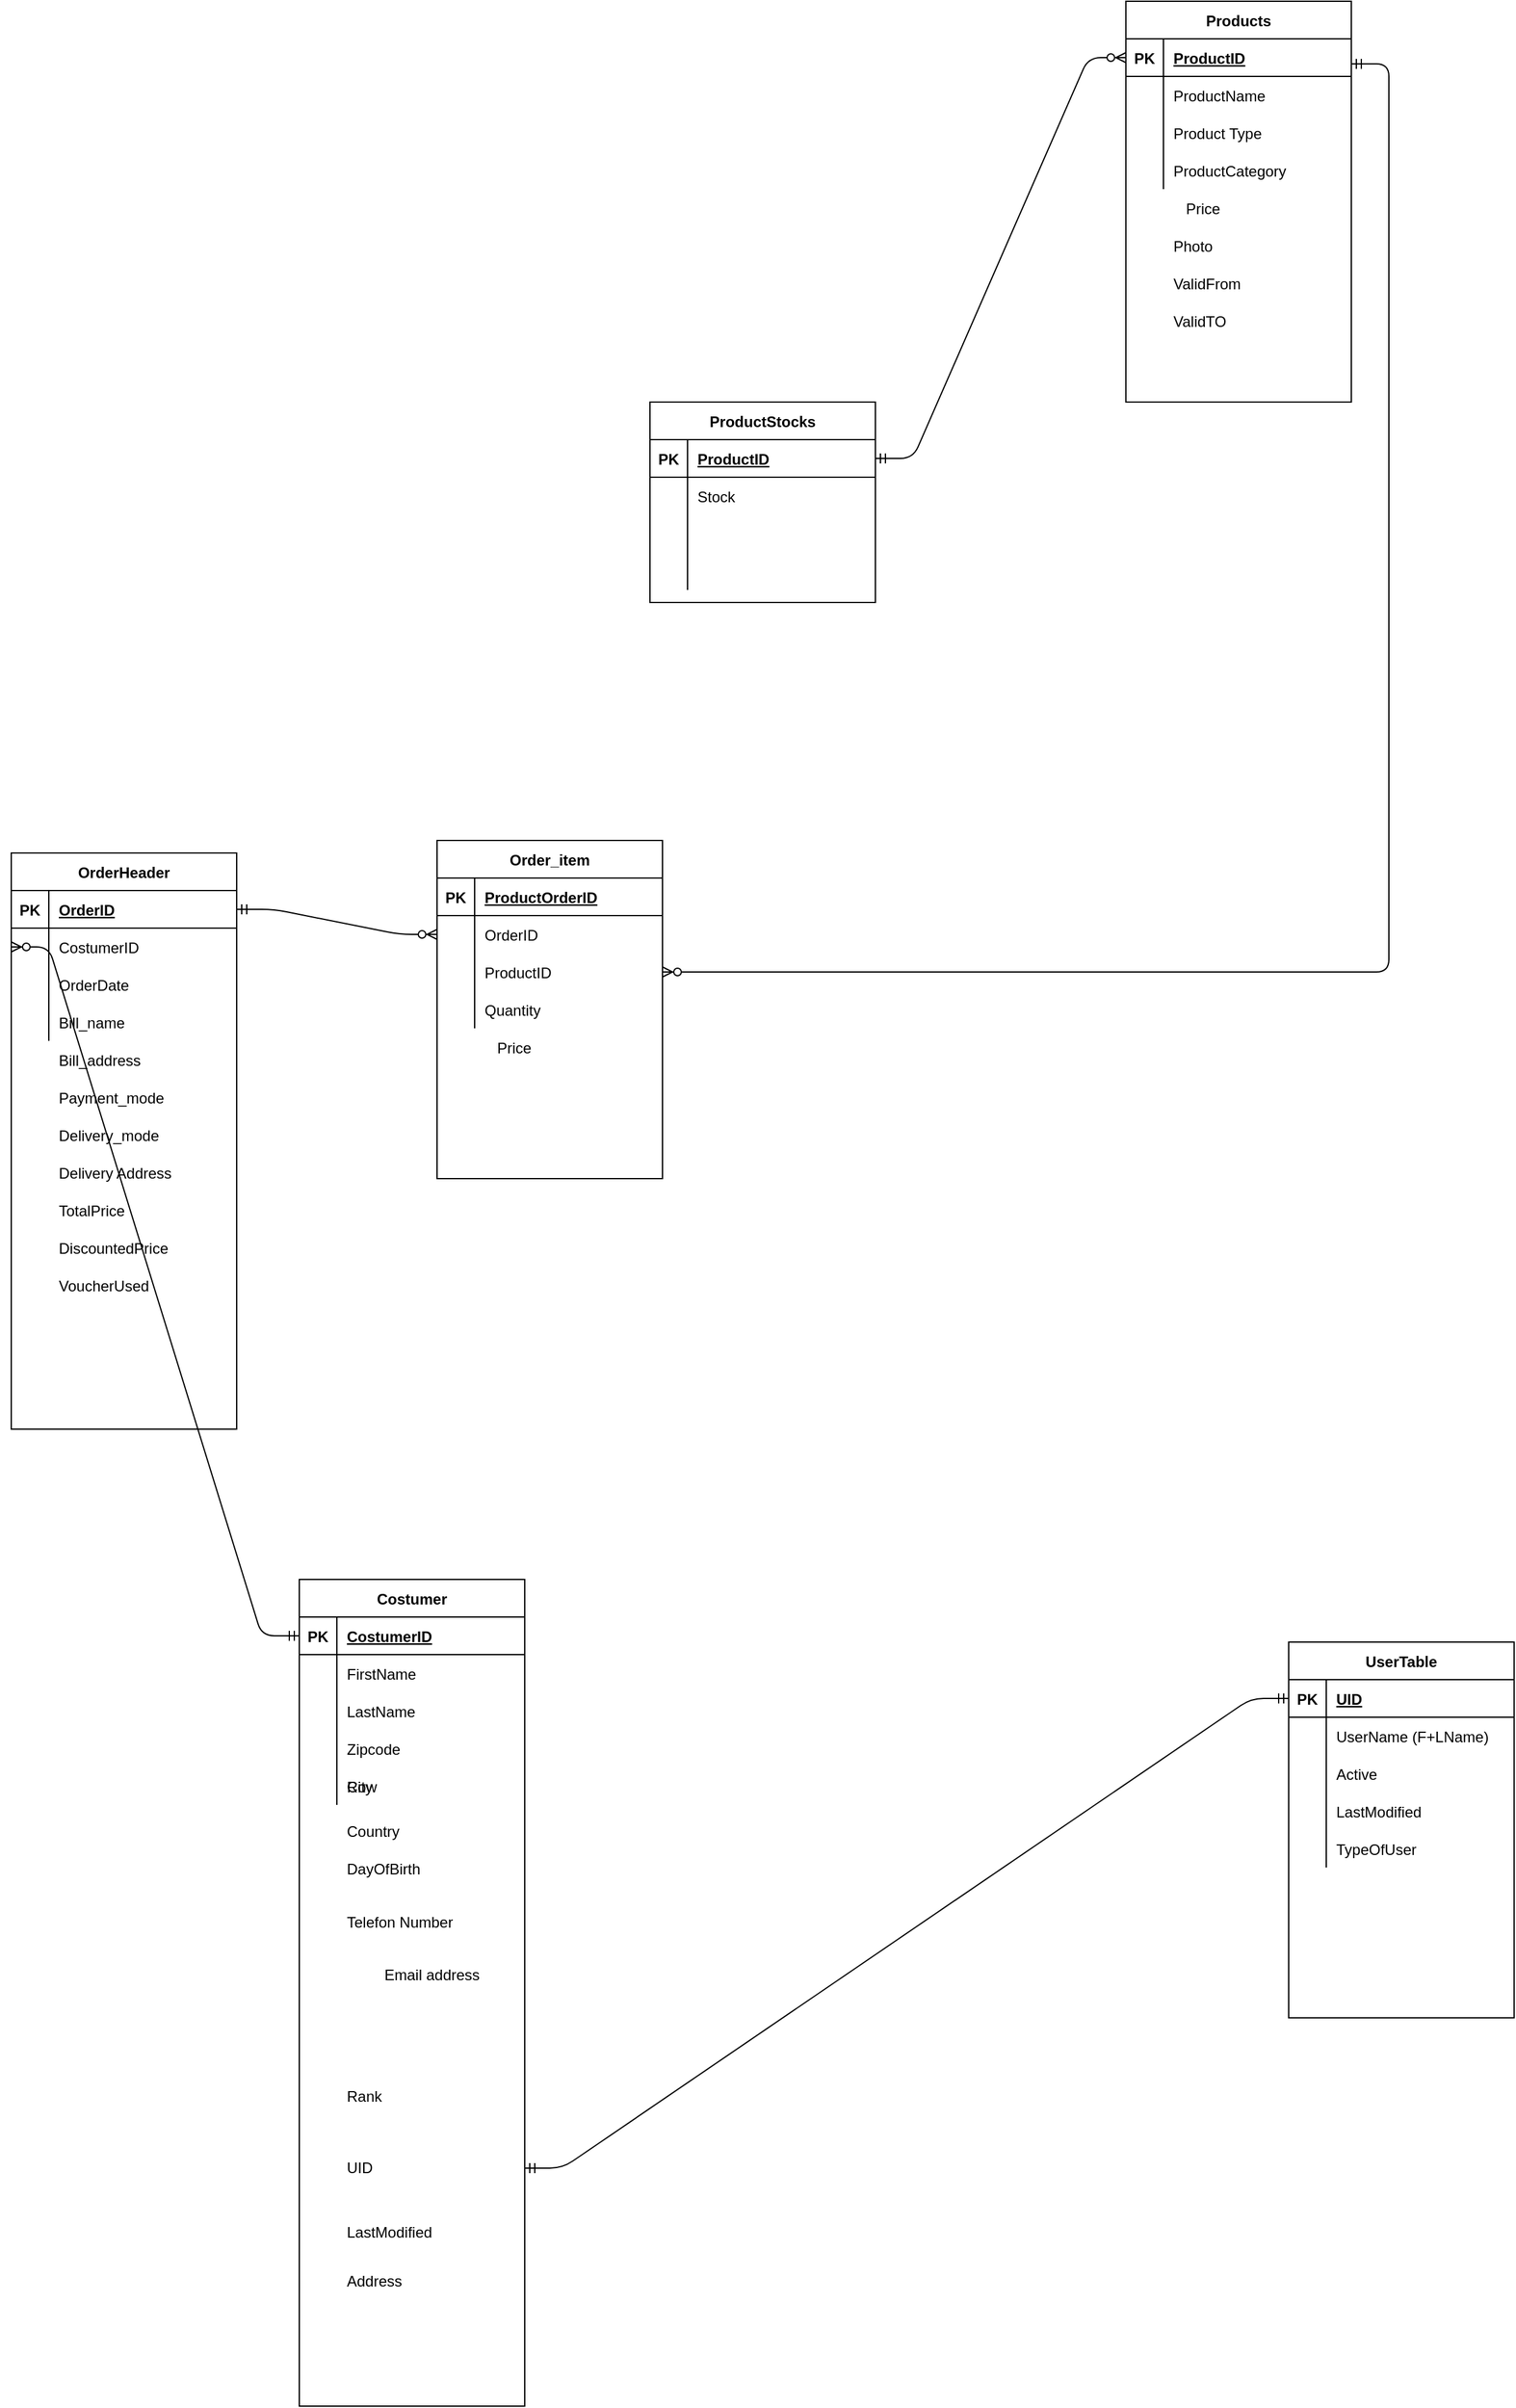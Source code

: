 <mxfile version="13.5.7" type="github">
  <diagram id="R2lEEEUBdFMjLlhIrx00" name="Page-1">
    <mxGraphModel dx="1718" dy="2650" grid="1" gridSize="10" guides="1" tooltips="1" connect="1" arrows="1" fold="1" page="1" pageScale="1" pageWidth="850" pageHeight="1100" math="0" shadow="0" extFonts="Permanent Marker^https://fonts.googleapis.com/css?family=Permanent+Marker">
      <root>
        <mxCell id="0" />
        <mxCell id="1" parent="0" />
        <mxCell id="5_3OHiq5LRFeyWZVgvLZ-31" value="UserTable" style="shape=table;startSize=30;container=1;collapsible=1;childLayout=tableLayout;fixedRows=1;rowLines=0;fontStyle=1;align=center;resizeLast=1;" vertex="1" parent="1">
          <mxGeometry x="570" y="130" width="180" height="300" as="geometry" />
        </mxCell>
        <mxCell id="5_3OHiq5LRFeyWZVgvLZ-32" value="" style="shape=partialRectangle;collapsible=0;dropTarget=0;pointerEvents=0;fillColor=none;top=0;left=0;bottom=1;right=0;points=[[0,0.5],[1,0.5]];portConstraint=eastwest;" vertex="1" parent="5_3OHiq5LRFeyWZVgvLZ-31">
          <mxGeometry y="30" width="180" height="30" as="geometry" />
        </mxCell>
        <mxCell id="5_3OHiq5LRFeyWZVgvLZ-33" value="PK" style="shape=partialRectangle;connectable=0;fillColor=none;top=0;left=0;bottom=0;right=0;fontStyle=1;overflow=hidden;" vertex="1" parent="5_3OHiq5LRFeyWZVgvLZ-32">
          <mxGeometry width="30" height="30" as="geometry" />
        </mxCell>
        <mxCell id="5_3OHiq5LRFeyWZVgvLZ-34" value="UID" style="shape=partialRectangle;connectable=0;fillColor=none;top=0;left=0;bottom=0;right=0;align=left;spacingLeft=6;fontStyle=5;overflow=hidden;" vertex="1" parent="5_3OHiq5LRFeyWZVgvLZ-32">
          <mxGeometry x="30" width="150" height="30" as="geometry" />
        </mxCell>
        <mxCell id="5_3OHiq5LRFeyWZVgvLZ-35" value="" style="shape=partialRectangle;collapsible=0;dropTarget=0;pointerEvents=0;fillColor=none;top=0;left=0;bottom=0;right=0;points=[[0,0.5],[1,0.5]];portConstraint=eastwest;" vertex="1" parent="5_3OHiq5LRFeyWZVgvLZ-31">
          <mxGeometry y="60" width="180" height="30" as="geometry" />
        </mxCell>
        <mxCell id="5_3OHiq5LRFeyWZVgvLZ-36" value="" style="shape=partialRectangle;connectable=0;fillColor=none;top=0;left=0;bottom=0;right=0;editable=1;overflow=hidden;" vertex="1" parent="5_3OHiq5LRFeyWZVgvLZ-35">
          <mxGeometry width="30" height="30" as="geometry" />
        </mxCell>
        <mxCell id="5_3OHiq5LRFeyWZVgvLZ-37" value="UserName (F+LName)" style="shape=partialRectangle;connectable=0;fillColor=none;top=0;left=0;bottom=0;right=0;align=left;spacingLeft=6;overflow=hidden;" vertex="1" parent="5_3OHiq5LRFeyWZVgvLZ-35">
          <mxGeometry x="30" width="150" height="30" as="geometry" />
        </mxCell>
        <mxCell id="5_3OHiq5LRFeyWZVgvLZ-38" value="" style="shape=partialRectangle;collapsible=0;dropTarget=0;pointerEvents=0;fillColor=none;top=0;left=0;bottom=0;right=0;points=[[0,0.5],[1,0.5]];portConstraint=eastwest;" vertex="1" parent="5_3OHiq5LRFeyWZVgvLZ-31">
          <mxGeometry y="90" width="180" height="30" as="geometry" />
        </mxCell>
        <mxCell id="5_3OHiq5LRFeyWZVgvLZ-39" value="" style="shape=partialRectangle;connectable=0;fillColor=none;top=0;left=0;bottom=0;right=0;editable=1;overflow=hidden;" vertex="1" parent="5_3OHiq5LRFeyWZVgvLZ-38">
          <mxGeometry width="30" height="30" as="geometry" />
        </mxCell>
        <mxCell id="5_3OHiq5LRFeyWZVgvLZ-40" value="Active" style="shape=partialRectangle;connectable=0;fillColor=none;top=0;left=0;bottom=0;right=0;align=left;spacingLeft=6;overflow=hidden;" vertex="1" parent="5_3OHiq5LRFeyWZVgvLZ-38">
          <mxGeometry x="30" width="150" height="30" as="geometry" />
        </mxCell>
        <mxCell id="5_3OHiq5LRFeyWZVgvLZ-41" value="" style="shape=partialRectangle;collapsible=0;dropTarget=0;pointerEvents=0;fillColor=none;top=0;left=0;bottom=0;right=0;points=[[0,0.5],[1,0.5]];portConstraint=eastwest;" vertex="1" parent="5_3OHiq5LRFeyWZVgvLZ-31">
          <mxGeometry y="120" width="180" height="30" as="geometry" />
        </mxCell>
        <mxCell id="5_3OHiq5LRFeyWZVgvLZ-42" value="" style="shape=partialRectangle;connectable=0;fillColor=none;top=0;left=0;bottom=0;right=0;editable=1;overflow=hidden;" vertex="1" parent="5_3OHiq5LRFeyWZVgvLZ-41">
          <mxGeometry width="30" height="30" as="geometry" />
        </mxCell>
        <mxCell id="5_3OHiq5LRFeyWZVgvLZ-43" value="LastModified" style="shape=partialRectangle;connectable=0;fillColor=none;top=0;left=0;bottom=0;right=0;align=left;spacingLeft=6;overflow=hidden;" vertex="1" parent="5_3OHiq5LRFeyWZVgvLZ-41">
          <mxGeometry x="30" width="150" height="30" as="geometry" />
        </mxCell>
        <mxCell id="5_3OHiq5LRFeyWZVgvLZ-75" value="" style="shape=partialRectangle;collapsible=0;dropTarget=0;pointerEvents=0;fillColor=none;top=0;left=0;bottom=0;right=0;points=[[0,0.5],[1,0.5]];portConstraint=eastwest;" vertex="1" parent="5_3OHiq5LRFeyWZVgvLZ-31">
          <mxGeometry y="150" width="180" height="30" as="geometry" />
        </mxCell>
        <mxCell id="5_3OHiq5LRFeyWZVgvLZ-76" value="" style="shape=partialRectangle;connectable=0;fillColor=none;top=0;left=0;bottom=0;right=0;editable=1;overflow=hidden;" vertex="1" parent="5_3OHiq5LRFeyWZVgvLZ-75">
          <mxGeometry width="30" height="30" as="geometry" />
        </mxCell>
        <mxCell id="5_3OHiq5LRFeyWZVgvLZ-77" value="TypeOfUser" style="shape=partialRectangle;connectable=0;fillColor=none;top=0;left=0;bottom=0;right=0;align=left;spacingLeft=6;overflow=hidden;" vertex="1" parent="5_3OHiq5LRFeyWZVgvLZ-75">
          <mxGeometry x="30" width="150" height="30" as="geometry" />
        </mxCell>
        <mxCell id="5_3OHiq5LRFeyWZVgvLZ-117" value="" style="group" vertex="1" connectable="0" parent="1">
          <mxGeometry x="-450" y="-500" width="180" height="460" as="geometry" />
        </mxCell>
        <mxCell id="5_3OHiq5LRFeyWZVgvLZ-80" value="OrderHeader" style="shape=table;startSize=30;container=1;collapsible=1;childLayout=tableLayout;fixedRows=1;rowLines=0;fontStyle=1;align=center;resizeLast=1;" vertex="1" parent="5_3OHiq5LRFeyWZVgvLZ-117">
          <mxGeometry width="180" height="460" as="geometry" />
        </mxCell>
        <mxCell id="5_3OHiq5LRFeyWZVgvLZ-81" value="" style="shape=partialRectangle;collapsible=0;dropTarget=0;pointerEvents=0;fillColor=none;top=0;left=0;bottom=1;right=0;points=[[0,0.5],[1,0.5]];portConstraint=eastwest;" vertex="1" parent="5_3OHiq5LRFeyWZVgvLZ-80">
          <mxGeometry y="30" width="180" height="30" as="geometry" />
        </mxCell>
        <mxCell id="5_3OHiq5LRFeyWZVgvLZ-82" value="PK" style="shape=partialRectangle;connectable=0;fillColor=none;top=0;left=0;bottom=0;right=0;fontStyle=1;overflow=hidden;" vertex="1" parent="5_3OHiq5LRFeyWZVgvLZ-81">
          <mxGeometry width="30" height="30" as="geometry" />
        </mxCell>
        <mxCell id="5_3OHiq5LRFeyWZVgvLZ-83" value="OrderID" style="shape=partialRectangle;connectable=0;fillColor=none;top=0;left=0;bottom=0;right=0;align=left;spacingLeft=6;fontStyle=5;overflow=hidden;" vertex="1" parent="5_3OHiq5LRFeyWZVgvLZ-81">
          <mxGeometry x="30" width="150" height="30" as="geometry" />
        </mxCell>
        <mxCell id="5_3OHiq5LRFeyWZVgvLZ-84" value="" style="shape=partialRectangle;collapsible=0;dropTarget=0;pointerEvents=0;fillColor=none;top=0;left=0;bottom=0;right=0;points=[[0,0.5],[1,0.5]];portConstraint=eastwest;" vertex="1" parent="5_3OHiq5LRFeyWZVgvLZ-80">
          <mxGeometry y="60" width="180" height="30" as="geometry" />
        </mxCell>
        <mxCell id="5_3OHiq5LRFeyWZVgvLZ-85" value="" style="shape=partialRectangle;connectable=0;fillColor=none;top=0;left=0;bottom=0;right=0;editable=1;overflow=hidden;" vertex="1" parent="5_3OHiq5LRFeyWZVgvLZ-84">
          <mxGeometry width="30" height="30" as="geometry" />
        </mxCell>
        <mxCell id="5_3OHiq5LRFeyWZVgvLZ-86" value="CostumerID" style="shape=partialRectangle;connectable=0;fillColor=none;top=0;left=0;bottom=0;right=0;align=left;spacingLeft=6;overflow=hidden;" vertex="1" parent="5_3OHiq5LRFeyWZVgvLZ-84">
          <mxGeometry x="30" width="150" height="30" as="geometry" />
        </mxCell>
        <mxCell id="5_3OHiq5LRFeyWZVgvLZ-87" value="" style="shape=partialRectangle;collapsible=0;dropTarget=0;pointerEvents=0;fillColor=none;top=0;left=0;bottom=0;right=0;points=[[0,0.5],[1,0.5]];portConstraint=eastwest;" vertex="1" parent="5_3OHiq5LRFeyWZVgvLZ-80">
          <mxGeometry y="90" width="180" height="30" as="geometry" />
        </mxCell>
        <mxCell id="5_3OHiq5LRFeyWZVgvLZ-88" value="" style="shape=partialRectangle;connectable=0;fillColor=none;top=0;left=0;bottom=0;right=0;editable=1;overflow=hidden;" vertex="1" parent="5_3OHiq5LRFeyWZVgvLZ-87">
          <mxGeometry width="30" height="30" as="geometry" />
        </mxCell>
        <mxCell id="5_3OHiq5LRFeyWZVgvLZ-89" value="OrderDate" style="shape=partialRectangle;connectable=0;fillColor=none;top=0;left=0;bottom=0;right=0;align=left;spacingLeft=6;overflow=hidden;" vertex="1" parent="5_3OHiq5LRFeyWZVgvLZ-87">
          <mxGeometry x="30" width="150" height="30" as="geometry" />
        </mxCell>
        <mxCell id="5_3OHiq5LRFeyWZVgvLZ-90" value="" style="shape=partialRectangle;collapsible=0;dropTarget=0;pointerEvents=0;fillColor=none;top=0;left=0;bottom=0;right=0;points=[[0,0.5],[1,0.5]];portConstraint=eastwest;" vertex="1" parent="5_3OHiq5LRFeyWZVgvLZ-80">
          <mxGeometry y="120" width="180" height="30" as="geometry" />
        </mxCell>
        <mxCell id="5_3OHiq5LRFeyWZVgvLZ-91" value="" style="shape=partialRectangle;connectable=0;fillColor=none;top=0;left=0;bottom=0;right=0;editable=1;overflow=hidden;" vertex="1" parent="5_3OHiq5LRFeyWZVgvLZ-90">
          <mxGeometry width="30" height="30" as="geometry" />
        </mxCell>
        <mxCell id="5_3OHiq5LRFeyWZVgvLZ-92" value="Bill_name" style="shape=partialRectangle;connectable=0;fillColor=none;top=0;left=0;bottom=0;right=0;align=left;spacingLeft=6;overflow=hidden;" vertex="1" parent="5_3OHiq5LRFeyWZVgvLZ-90">
          <mxGeometry x="30" width="150" height="30" as="geometry" />
        </mxCell>
        <mxCell id="5_3OHiq5LRFeyWZVgvLZ-110" value="VoucherUsed" style="shape=partialRectangle;connectable=0;fillColor=none;top=0;left=0;bottom=0;right=0;align=left;spacingLeft=6;overflow=hidden;" vertex="1" parent="5_3OHiq5LRFeyWZVgvLZ-117">
          <mxGeometry x="30" y="330" width="150" height="30" as="geometry" />
        </mxCell>
        <mxCell id="5_3OHiq5LRFeyWZVgvLZ-111" value="DiscountedPrice" style="shape=partialRectangle;connectable=0;fillColor=none;top=0;left=0;bottom=0;right=0;align=left;spacingLeft=6;overflow=hidden;" vertex="1" parent="5_3OHiq5LRFeyWZVgvLZ-117">
          <mxGeometry x="30" y="300" width="150" height="30" as="geometry" />
        </mxCell>
        <mxCell id="5_3OHiq5LRFeyWZVgvLZ-112" value="TotalPrice" style="shape=partialRectangle;connectable=0;fillColor=none;top=0;left=0;bottom=0;right=0;align=left;spacingLeft=6;overflow=hidden;" vertex="1" parent="5_3OHiq5LRFeyWZVgvLZ-117">
          <mxGeometry x="30" y="270" width="150" height="30" as="geometry" />
        </mxCell>
        <mxCell id="5_3OHiq5LRFeyWZVgvLZ-113" value="Delivery Address" style="shape=partialRectangle;connectable=0;fillColor=none;top=0;left=0;bottom=0;right=0;align=left;spacingLeft=6;overflow=hidden;" vertex="1" parent="5_3OHiq5LRFeyWZVgvLZ-117">
          <mxGeometry x="30" y="240" width="150" height="30" as="geometry" />
        </mxCell>
        <mxCell id="5_3OHiq5LRFeyWZVgvLZ-114" value="Delivery_mode" style="shape=partialRectangle;connectable=0;fillColor=none;top=0;left=0;bottom=0;right=0;align=left;spacingLeft=6;overflow=hidden;" vertex="1" parent="5_3OHiq5LRFeyWZVgvLZ-117">
          <mxGeometry x="30" y="210" width="150" height="30" as="geometry" />
        </mxCell>
        <mxCell id="5_3OHiq5LRFeyWZVgvLZ-115" value="Payment_mode" style="shape=partialRectangle;connectable=0;fillColor=none;top=0;left=0;bottom=0;right=0;align=left;spacingLeft=6;overflow=hidden;" vertex="1" parent="5_3OHiq5LRFeyWZVgvLZ-117">
          <mxGeometry x="30" y="180" width="150" height="30" as="geometry" />
        </mxCell>
        <mxCell id="5_3OHiq5LRFeyWZVgvLZ-116" value="Bill_address" style="shape=partialRectangle;connectable=0;fillColor=none;top=0;left=0;bottom=0;right=0;align=left;spacingLeft=6;overflow=hidden;" vertex="1" parent="5_3OHiq5LRFeyWZVgvLZ-117">
          <mxGeometry x="30" y="150" width="150" height="30" as="geometry" />
        </mxCell>
        <mxCell id="5_3OHiq5LRFeyWZVgvLZ-137" value="" style="group" vertex="1" connectable="0" parent="1">
          <mxGeometry x="-110" y="-510" width="180" height="270" as="geometry" />
        </mxCell>
        <mxCell id="5_3OHiq5LRFeyWZVgvLZ-133" value="" style="shape=partialRectangle;collapsible=0;dropTarget=0;pointerEvents=0;fillColor=none;top=0;left=0;bottom=0;right=0;points=[[0,0.5],[1,0.5]];portConstraint=eastwest;" vertex="1" parent="5_3OHiq5LRFeyWZVgvLZ-137">
          <mxGeometry x="30" y="150" width="150" height="30" as="geometry" />
        </mxCell>
        <mxCell id="5_3OHiq5LRFeyWZVgvLZ-134" value="" style="shape=partialRectangle;connectable=0;fillColor=none;top=0;left=0;bottom=0;right=0;editable=1;overflow=hidden;" vertex="1" parent="5_3OHiq5LRFeyWZVgvLZ-133">
          <mxGeometry width="25" height="30" as="geometry" />
        </mxCell>
        <mxCell id="5_3OHiq5LRFeyWZVgvLZ-135" value="Price" style="shape=partialRectangle;connectable=0;fillColor=none;top=0;left=0;bottom=0;right=0;align=left;spacingLeft=6;overflow=hidden;" vertex="1" parent="5_3OHiq5LRFeyWZVgvLZ-133">
          <mxGeometry x="10" width="140" height="30" as="geometry" />
        </mxCell>
        <mxCell id="5_3OHiq5LRFeyWZVgvLZ-120" value="Order_item" style="shape=table;startSize=30;container=1;collapsible=1;childLayout=tableLayout;fixedRows=1;rowLines=0;fontStyle=1;align=center;resizeLast=1;" vertex="1" parent="5_3OHiq5LRFeyWZVgvLZ-137">
          <mxGeometry width="180" height="270" as="geometry" />
        </mxCell>
        <mxCell id="5_3OHiq5LRFeyWZVgvLZ-121" value="" style="shape=partialRectangle;collapsible=0;dropTarget=0;pointerEvents=0;fillColor=none;top=0;left=0;bottom=1;right=0;points=[[0,0.5],[1,0.5]];portConstraint=eastwest;" vertex="1" parent="5_3OHiq5LRFeyWZVgvLZ-120">
          <mxGeometry y="30" width="180" height="30" as="geometry" />
        </mxCell>
        <mxCell id="5_3OHiq5LRFeyWZVgvLZ-122" value="PK" style="shape=partialRectangle;connectable=0;fillColor=none;top=0;left=0;bottom=0;right=0;fontStyle=1;overflow=hidden;" vertex="1" parent="5_3OHiq5LRFeyWZVgvLZ-121">
          <mxGeometry width="30" height="30" as="geometry" />
        </mxCell>
        <mxCell id="5_3OHiq5LRFeyWZVgvLZ-123" value="ProductOrderID" style="shape=partialRectangle;connectable=0;fillColor=none;top=0;left=0;bottom=0;right=0;align=left;spacingLeft=6;fontStyle=5;overflow=hidden;" vertex="1" parent="5_3OHiq5LRFeyWZVgvLZ-121">
          <mxGeometry x="30" width="150" height="30" as="geometry" />
        </mxCell>
        <mxCell id="5_3OHiq5LRFeyWZVgvLZ-124" value="" style="shape=partialRectangle;collapsible=0;dropTarget=0;pointerEvents=0;fillColor=none;top=0;left=0;bottom=0;right=0;points=[[0,0.5],[1,0.5]];portConstraint=eastwest;" vertex="1" parent="5_3OHiq5LRFeyWZVgvLZ-120">
          <mxGeometry y="60" width="180" height="30" as="geometry" />
        </mxCell>
        <mxCell id="5_3OHiq5LRFeyWZVgvLZ-125" value="" style="shape=partialRectangle;connectable=0;fillColor=none;top=0;left=0;bottom=0;right=0;editable=1;overflow=hidden;" vertex="1" parent="5_3OHiq5LRFeyWZVgvLZ-124">
          <mxGeometry width="30" height="30" as="geometry" />
        </mxCell>
        <mxCell id="5_3OHiq5LRFeyWZVgvLZ-126" value="OrderID" style="shape=partialRectangle;connectable=0;fillColor=none;top=0;left=0;bottom=0;right=0;align=left;spacingLeft=6;overflow=hidden;" vertex="1" parent="5_3OHiq5LRFeyWZVgvLZ-124">
          <mxGeometry x="30" width="150" height="30" as="geometry" />
        </mxCell>
        <mxCell id="5_3OHiq5LRFeyWZVgvLZ-127" value="" style="shape=partialRectangle;collapsible=0;dropTarget=0;pointerEvents=0;fillColor=none;top=0;left=0;bottom=0;right=0;points=[[0,0.5],[1,0.5]];portConstraint=eastwest;" vertex="1" parent="5_3OHiq5LRFeyWZVgvLZ-120">
          <mxGeometry y="90" width="180" height="30" as="geometry" />
        </mxCell>
        <mxCell id="5_3OHiq5LRFeyWZVgvLZ-128" value="" style="shape=partialRectangle;connectable=0;fillColor=none;top=0;left=0;bottom=0;right=0;editable=1;overflow=hidden;" vertex="1" parent="5_3OHiq5LRFeyWZVgvLZ-127">
          <mxGeometry width="30" height="30" as="geometry" />
        </mxCell>
        <mxCell id="5_3OHiq5LRFeyWZVgvLZ-129" value="ProductID" style="shape=partialRectangle;connectable=0;fillColor=none;top=0;left=0;bottom=0;right=0;align=left;spacingLeft=6;overflow=hidden;" vertex="1" parent="5_3OHiq5LRFeyWZVgvLZ-127">
          <mxGeometry x="30" width="150" height="30" as="geometry" />
        </mxCell>
        <mxCell id="5_3OHiq5LRFeyWZVgvLZ-130" value="" style="shape=partialRectangle;collapsible=0;dropTarget=0;pointerEvents=0;fillColor=none;top=0;left=0;bottom=0;right=0;points=[[0,0.5],[1,0.5]];portConstraint=eastwest;" vertex="1" parent="5_3OHiq5LRFeyWZVgvLZ-120">
          <mxGeometry y="120" width="180" height="30" as="geometry" />
        </mxCell>
        <mxCell id="5_3OHiq5LRFeyWZVgvLZ-131" value="" style="shape=partialRectangle;connectable=0;fillColor=none;top=0;left=0;bottom=0;right=0;editable=1;overflow=hidden;" vertex="1" parent="5_3OHiq5LRFeyWZVgvLZ-130">
          <mxGeometry width="30" height="30" as="geometry" />
        </mxCell>
        <mxCell id="5_3OHiq5LRFeyWZVgvLZ-132" value="Quantity" style="shape=partialRectangle;connectable=0;fillColor=none;top=0;left=0;bottom=0;right=0;align=left;spacingLeft=6;overflow=hidden;" vertex="1" parent="5_3OHiq5LRFeyWZVgvLZ-130">
          <mxGeometry x="30" width="150" height="30" as="geometry" />
        </mxCell>
        <mxCell id="5_3OHiq5LRFeyWZVgvLZ-138" value="" style="edgeStyle=entityRelationEdgeStyle;fontSize=12;html=1;endArrow=ERzeroToMany;startArrow=ERmandOne;exitX=1;exitY=0.5;exitDx=0;exitDy=0;entryX=0;entryY=0.5;entryDx=0;entryDy=0;" edge="1" parent="1" source="5_3OHiq5LRFeyWZVgvLZ-81" target="5_3OHiq5LRFeyWZVgvLZ-124">
          <mxGeometry width="100" height="100" relative="1" as="geometry">
            <mxPoint x="240" y="900" as="sourcePoint" />
            <mxPoint x="340" y="800" as="targetPoint" />
          </mxGeometry>
        </mxCell>
        <mxCell id="5_3OHiq5LRFeyWZVgvLZ-139" value="" style="edgeStyle=entityRelationEdgeStyle;fontSize=12;html=1;endArrow=ERzeroToMany;startArrow=ERmandOne;entryX=0;entryY=0.5;entryDx=0;entryDy=0;" edge="1" parent="1" source="5_3OHiq5LRFeyWZVgvLZ-54" target="5_3OHiq5LRFeyWZVgvLZ-84">
          <mxGeometry width="100" height="100" relative="1" as="geometry">
            <mxPoint x="270" y="620" as="sourcePoint" />
            <mxPoint x="370" y="520" as="targetPoint" />
          </mxGeometry>
        </mxCell>
        <mxCell id="5_3OHiq5LRFeyWZVgvLZ-140" value="" style="group" vertex="1" connectable="0" parent="1">
          <mxGeometry x="-220" y="-10" width="210" height="720" as="geometry" />
        </mxCell>
        <mxCell id="5_3OHiq5LRFeyWZVgvLZ-47" value="" style="edgeStyle=entityRelationEdgeStyle;fontSize=12;html=1;endArrow=ERmandOne;startArrow=ERmandOne;" edge="1" parent="5_3OHiq5LRFeyWZVgvLZ-140" target="5_3OHiq5LRFeyWZVgvLZ-32">
          <mxGeometry width="100" height="100" relative="1" as="geometry">
            <mxPoint x="180" y="560" as="sourcePoint" />
            <mxPoint x="700" y="320" as="targetPoint" />
          </mxGeometry>
        </mxCell>
        <mxCell id="5_3OHiq5LRFeyWZVgvLZ-79" value="" style="group" vertex="1" connectable="0" parent="5_3OHiq5LRFeyWZVgvLZ-140">
          <mxGeometry width="210" height="720" as="geometry" />
        </mxCell>
        <mxCell id="5_3OHiq5LRFeyWZVgvLZ-48" value="" style="group" vertex="1" connectable="0" parent="5_3OHiq5LRFeyWZVgvLZ-79">
          <mxGeometry width="210" height="720" as="geometry" />
        </mxCell>
        <mxCell id="5_3OHiq5LRFeyWZVgvLZ-49" value="" style="group" vertex="1" connectable="0" parent="5_3OHiq5LRFeyWZVgvLZ-48">
          <mxGeometry y="90" width="210" height="630" as="geometry" />
        </mxCell>
        <mxCell id="5_3OHiq5LRFeyWZVgvLZ-50" value="City" style="shape=partialRectangle;connectable=0;fillColor=none;top=0;left=0;bottom=0;right=0;align=left;spacingLeft=6;overflow=hidden;" vertex="1" parent="5_3OHiq5LRFeyWZVgvLZ-49">
          <mxGeometry x="30" y="150" width="150" height="30" as="geometry" />
        </mxCell>
        <mxCell id="5_3OHiq5LRFeyWZVgvLZ-97" value="" style="shape=table;startSize=0;container=1;collapsible=1;childLayout=tableLayout;fixedRows=1;rowLines=0;fontStyle=0;align=center;resizeLast=1;strokeColor=none;fillColor=none;" vertex="1" parent="5_3OHiq5LRFeyWZVgvLZ-49">
          <mxGeometry x="30" y="300" width="150" height="30" as="geometry" />
        </mxCell>
        <mxCell id="5_3OHiq5LRFeyWZVgvLZ-98" value="" style="shape=partialRectangle;collapsible=0;dropTarget=0;pointerEvents=0;fillColor=none;top=0;left=0;bottom=0;right=0;points=[[0,0.5],[1,0.5]];portConstraint=eastwest;" vertex="1" parent="5_3OHiq5LRFeyWZVgvLZ-97">
          <mxGeometry width="150" height="30" as="geometry" />
        </mxCell>
        <mxCell id="5_3OHiq5LRFeyWZVgvLZ-99" value="" style="shape=partialRectangle;connectable=0;fillColor=none;top=0;left=0;bottom=0;right=0;editable=1;overflow=hidden;" vertex="1" parent="5_3OHiq5LRFeyWZVgvLZ-98">
          <mxGeometry width="30" height="30" as="geometry" />
        </mxCell>
        <mxCell id="5_3OHiq5LRFeyWZVgvLZ-100" value="Email address" style="shape=partialRectangle;connectable=0;fillColor=none;top=0;left=0;bottom=0;right=0;align=left;spacingLeft=6;overflow=hidden;" vertex="1" parent="5_3OHiq5LRFeyWZVgvLZ-98">
          <mxGeometry x="30" width="120" height="30" as="geometry" />
        </mxCell>
        <mxCell id="5_3OHiq5LRFeyWZVgvLZ-51" value="" style="group" vertex="1" connectable="0" parent="5_3OHiq5LRFeyWZVgvLZ-49">
          <mxGeometry width="180" height="630" as="geometry" />
        </mxCell>
        <mxCell id="5_3OHiq5LRFeyWZVgvLZ-52" value="" style="group" vertex="1" connectable="0" parent="5_3OHiq5LRFeyWZVgvLZ-51">
          <mxGeometry width="180" height="630.0" as="geometry" />
        </mxCell>
        <mxCell id="5_3OHiq5LRFeyWZVgvLZ-53" value="Costumer" style="shape=table;startSize=30;container=1;collapsible=1;childLayout=tableLayout;fixedRows=1;rowLines=0;fontStyle=1;align=center;resizeLast=1;" vertex="1" parent="5_3OHiq5LRFeyWZVgvLZ-52">
          <mxGeometry width="180" height="660.0" as="geometry" />
        </mxCell>
        <mxCell id="5_3OHiq5LRFeyWZVgvLZ-54" value="" style="shape=partialRectangle;collapsible=0;dropTarget=0;pointerEvents=0;fillColor=none;top=0;left=0;bottom=1;right=0;points=[[0,0.5],[1,0.5]];portConstraint=eastwest;" vertex="1" parent="5_3OHiq5LRFeyWZVgvLZ-53">
          <mxGeometry y="30" width="180" height="30" as="geometry" />
        </mxCell>
        <mxCell id="5_3OHiq5LRFeyWZVgvLZ-55" value="PK" style="shape=partialRectangle;connectable=0;fillColor=none;top=0;left=0;bottom=0;right=0;fontStyle=1;overflow=hidden;" vertex="1" parent="5_3OHiq5LRFeyWZVgvLZ-54">
          <mxGeometry width="30" height="30" as="geometry" />
        </mxCell>
        <mxCell id="5_3OHiq5LRFeyWZVgvLZ-56" value="CostumerID" style="shape=partialRectangle;connectable=0;fillColor=none;top=0;left=0;bottom=0;right=0;align=left;spacingLeft=6;fontStyle=5;overflow=hidden;" vertex="1" parent="5_3OHiq5LRFeyWZVgvLZ-54">
          <mxGeometry x="30" width="150" height="30" as="geometry" />
        </mxCell>
        <mxCell id="5_3OHiq5LRFeyWZVgvLZ-57" value="" style="shape=partialRectangle;collapsible=0;dropTarget=0;pointerEvents=0;fillColor=none;top=0;left=0;bottom=0;right=0;points=[[0,0.5],[1,0.5]];portConstraint=eastwest;" vertex="1" parent="5_3OHiq5LRFeyWZVgvLZ-53">
          <mxGeometry y="60" width="180" height="30" as="geometry" />
        </mxCell>
        <mxCell id="5_3OHiq5LRFeyWZVgvLZ-58" value="" style="shape=partialRectangle;connectable=0;fillColor=none;top=0;left=0;bottom=0;right=0;editable=1;overflow=hidden;" vertex="1" parent="5_3OHiq5LRFeyWZVgvLZ-57">
          <mxGeometry width="30" height="30" as="geometry" />
        </mxCell>
        <mxCell id="5_3OHiq5LRFeyWZVgvLZ-59" value="FirstName" style="shape=partialRectangle;connectable=0;fillColor=none;top=0;left=0;bottom=0;right=0;align=left;spacingLeft=6;overflow=hidden;" vertex="1" parent="5_3OHiq5LRFeyWZVgvLZ-57">
          <mxGeometry x="30" width="150" height="30" as="geometry" />
        </mxCell>
        <mxCell id="5_3OHiq5LRFeyWZVgvLZ-60" value="" style="shape=partialRectangle;collapsible=0;dropTarget=0;pointerEvents=0;fillColor=none;top=0;left=0;bottom=0;right=0;points=[[0,0.5],[1,0.5]];portConstraint=eastwest;" vertex="1" parent="5_3OHiq5LRFeyWZVgvLZ-53">
          <mxGeometry y="90" width="180" height="30" as="geometry" />
        </mxCell>
        <mxCell id="5_3OHiq5LRFeyWZVgvLZ-61" value="" style="shape=partialRectangle;connectable=0;fillColor=none;top=0;left=0;bottom=0;right=0;editable=1;overflow=hidden;" vertex="1" parent="5_3OHiq5LRFeyWZVgvLZ-60">
          <mxGeometry width="30" height="30" as="geometry" />
        </mxCell>
        <mxCell id="5_3OHiq5LRFeyWZVgvLZ-62" value="LastName" style="shape=partialRectangle;connectable=0;fillColor=none;top=0;left=0;bottom=0;right=0;align=left;spacingLeft=6;overflow=hidden;" vertex="1" parent="5_3OHiq5LRFeyWZVgvLZ-60">
          <mxGeometry x="30" width="150" height="30" as="geometry" />
        </mxCell>
        <mxCell id="5_3OHiq5LRFeyWZVgvLZ-63" value="" style="shape=partialRectangle;collapsible=0;dropTarget=0;pointerEvents=0;fillColor=none;top=0;left=0;bottom=0;right=0;points=[[0,0.5],[1,0.5]];portConstraint=eastwest;" vertex="1" parent="5_3OHiq5LRFeyWZVgvLZ-53">
          <mxGeometry y="120" width="180" height="30" as="geometry" />
        </mxCell>
        <mxCell id="5_3OHiq5LRFeyWZVgvLZ-64" value="" style="shape=partialRectangle;connectable=0;fillColor=none;top=0;left=0;bottom=0;right=0;editable=1;overflow=hidden;" vertex="1" parent="5_3OHiq5LRFeyWZVgvLZ-63">
          <mxGeometry width="30" height="30" as="geometry" />
        </mxCell>
        <mxCell id="5_3OHiq5LRFeyWZVgvLZ-65" value="Zipcode" style="shape=partialRectangle;connectable=0;fillColor=none;top=0;left=0;bottom=0;right=0;align=left;spacingLeft=6;overflow=hidden;" vertex="1" parent="5_3OHiq5LRFeyWZVgvLZ-63">
          <mxGeometry x="30" width="150" height="30" as="geometry" />
        </mxCell>
        <mxCell id="5_3OHiq5LRFeyWZVgvLZ-94" value="" style="shape=partialRectangle;collapsible=0;dropTarget=0;pointerEvents=0;fillColor=none;top=0;left=0;bottom=0;right=0;points=[[0,0.5],[1,0.5]];portConstraint=eastwest;" vertex="1" parent="5_3OHiq5LRFeyWZVgvLZ-53">
          <mxGeometry y="150" width="180" height="30" as="geometry" />
        </mxCell>
        <mxCell id="5_3OHiq5LRFeyWZVgvLZ-95" value="" style="shape=partialRectangle;connectable=0;fillColor=none;top=0;left=0;bottom=0;right=0;editable=1;overflow=hidden;" vertex="1" parent="5_3OHiq5LRFeyWZVgvLZ-94">
          <mxGeometry width="30" height="30" as="geometry" />
        </mxCell>
        <mxCell id="5_3OHiq5LRFeyWZVgvLZ-96" value="Row" style="shape=partialRectangle;connectable=0;fillColor=none;top=0;left=0;bottom=0;right=0;align=left;spacingLeft=6;overflow=hidden;" vertex="1" parent="5_3OHiq5LRFeyWZVgvLZ-94">
          <mxGeometry x="30" width="150" height="30" as="geometry" />
        </mxCell>
        <mxCell id="5_3OHiq5LRFeyWZVgvLZ-66" value="" style="group" vertex="1" connectable="0" parent="5_3OHiq5LRFeyWZVgvLZ-52">
          <mxGeometry x="30" y="383.138" width="150" height="195.434" as="geometry" />
        </mxCell>
        <mxCell id="5_3OHiq5LRFeyWZVgvLZ-67" value="Rank" style="shape=partialRectangle;connectable=0;fillColor=none;top=0;left=0;bottom=0;right=0;align=left;spacingLeft=6;overflow=hidden;" vertex="1" parent="5_3OHiq5LRFeyWZVgvLZ-66">
          <mxGeometry width="150" height="57.273" as="geometry" />
        </mxCell>
        <mxCell id="5_3OHiq5LRFeyWZVgvLZ-68" value="UID" style="shape=partialRectangle;connectable=0;fillColor=none;top=0;left=0;bottom=0;right=0;align=left;spacingLeft=6;overflow=hidden;" vertex="1" parent="5_3OHiq5LRFeyWZVgvLZ-66">
          <mxGeometry y="57.279" width="150" height="57.273" as="geometry" />
        </mxCell>
        <mxCell id="5_3OHiq5LRFeyWZVgvLZ-69" value="LastModified" style="shape=partialRectangle;connectable=0;fillColor=none;top=0;left=0;bottom=0;right=0;align=left;spacingLeft=6;overflow=hidden;" vertex="1" parent="5_3OHiq5LRFeyWZVgvLZ-66">
          <mxGeometry y="118.291" width="150" height="38.571" as="geometry" />
        </mxCell>
        <mxCell id="5_3OHiq5LRFeyWZVgvLZ-78" value="Address" style="shape=partialRectangle;connectable=0;fillColor=none;top=0;left=0;bottom=0;right=0;align=left;spacingLeft=6;overflow=hidden;" vertex="1" parent="5_3OHiq5LRFeyWZVgvLZ-66">
          <mxGeometry y="156.862" width="150" height="38.571" as="geometry" />
        </mxCell>
        <mxCell id="5_3OHiq5LRFeyWZVgvLZ-70" value="Country" style="shape=partialRectangle;connectable=0;fillColor=none;top=0;left=0;bottom=0;right=0;align=left;spacingLeft=6;overflow=hidden;" vertex="1" parent="5_3OHiq5LRFeyWZVgvLZ-49">
          <mxGeometry x="30" y="180.005" width="150" height="40.909" as="geometry" />
        </mxCell>
        <mxCell id="5_3OHiq5LRFeyWZVgvLZ-71" value="DayOfBirth" style="shape=partialRectangle;connectable=0;fillColor=none;top=0;left=0;bottom=0;right=0;align=left;spacingLeft=6;overflow=hidden;" vertex="1" parent="5_3OHiq5LRFeyWZVgvLZ-49">
          <mxGeometry x="30" y="210" width="150" height="40.909" as="geometry" />
        </mxCell>
        <mxCell id="5_3OHiq5LRFeyWZVgvLZ-72" value="Telefon Number" style="shape=partialRectangle;connectable=0;fillColor=none;top=0;left=0;bottom=0;right=0;align=left;spacingLeft=6;overflow=hidden;" vertex="1" parent="5_3OHiq5LRFeyWZVgvLZ-49">
          <mxGeometry x="30" y="250.906" width="150" height="44.545" as="geometry" />
        </mxCell>
        <mxCell id="5_3OHiq5LRFeyWZVgvLZ-166" value="" style="group" vertex="1" connectable="0" parent="1">
          <mxGeometry x="400" y="-1030" width="190" height="320" as="geometry" />
        </mxCell>
        <mxCell id="5_3OHiq5LRFeyWZVgvLZ-167" value="" style="group" vertex="1" connectable="0" parent="5_3OHiq5LRFeyWZVgvLZ-166">
          <mxGeometry x="40" y="-150" width="190" height="320" as="geometry" />
        </mxCell>
        <mxCell id="5_3OHiq5LRFeyWZVgvLZ-160" value="ValidTO" style="shape=partialRectangle;connectable=0;fillColor=none;top=0;left=0;bottom=0;right=0;align=left;spacingLeft=6;overflow=hidden;" vertex="1" parent="5_3OHiq5LRFeyWZVgvLZ-167">
          <mxGeometry x="30" y="240" width="150" height="30" as="geometry" />
        </mxCell>
        <mxCell id="5_3OHiq5LRFeyWZVgvLZ-162" value="Photo" style="shape=partialRectangle;connectable=0;fillColor=none;top=0;left=0;bottom=0;right=0;align=left;spacingLeft=6;overflow=hidden;" vertex="1" parent="5_3OHiq5LRFeyWZVgvLZ-167">
          <mxGeometry x="30" y="180" width="150" height="30" as="geometry" />
        </mxCell>
        <mxCell id="5_3OHiq5LRFeyWZVgvLZ-163" value="" style="shape=partialRectangle;collapsible=0;dropTarget=0;pointerEvents=0;fillColor=none;top=0;left=0;bottom=0;right=0;points=[[0,0.5],[1,0.5]];portConstraint=eastwest;" vertex="1" parent="5_3OHiq5LRFeyWZVgvLZ-167">
          <mxGeometry x="10" y="150" width="180" height="30" as="geometry" />
        </mxCell>
        <mxCell id="5_3OHiq5LRFeyWZVgvLZ-164" value="" style="shape=partialRectangle;connectable=0;fillColor=none;top=0;left=0;bottom=0;right=0;editable=1;overflow=hidden;" vertex="1" parent="5_3OHiq5LRFeyWZVgvLZ-163">
          <mxGeometry width="30" height="30" as="geometry" />
        </mxCell>
        <mxCell id="5_3OHiq5LRFeyWZVgvLZ-165" value="Price" style="shape=partialRectangle;connectable=0;fillColor=none;top=0;left=0;bottom=0;right=0;align=left;spacingLeft=6;overflow=hidden;" vertex="1" parent="5_3OHiq5LRFeyWZVgvLZ-163">
          <mxGeometry x="30" width="150" height="30" as="geometry" />
        </mxCell>
        <mxCell id="5_3OHiq5LRFeyWZVgvLZ-168" value="" style="group" vertex="1" connectable="0" parent="5_3OHiq5LRFeyWZVgvLZ-167">
          <mxGeometry width="180" height="320" as="geometry" />
        </mxCell>
        <mxCell id="5_3OHiq5LRFeyWZVgvLZ-141" value="Products" style="shape=table;startSize=30;container=1;collapsible=1;childLayout=tableLayout;fixedRows=1;rowLines=0;fontStyle=1;align=center;resizeLast=1;" vertex="1" parent="5_3OHiq5LRFeyWZVgvLZ-168">
          <mxGeometry width="180" height="320" as="geometry" />
        </mxCell>
        <mxCell id="5_3OHiq5LRFeyWZVgvLZ-142" value="" style="shape=partialRectangle;collapsible=0;dropTarget=0;pointerEvents=0;fillColor=none;top=0;left=0;bottom=1;right=0;points=[[0,0.5],[1,0.5]];portConstraint=eastwest;" vertex="1" parent="5_3OHiq5LRFeyWZVgvLZ-141">
          <mxGeometry y="30" width="180" height="30" as="geometry" />
        </mxCell>
        <mxCell id="5_3OHiq5LRFeyWZVgvLZ-143" value="PK" style="shape=partialRectangle;connectable=0;fillColor=none;top=0;left=0;bottom=0;right=0;fontStyle=1;overflow=hidden;" vertex="1" parent="5_3OHiq5LRFeyWZVgvLZ-142">
          <mxGeometry width="30" height="30" as="geometry" />
        </mxCell>
        <mxCell id="5_3OHiq5LRFeyWZVgvLZ-144" value="ProductID" style="shape=partialRectangle;connectable=0;fillColor=none;top=0;left=0;bottom=0;right=0;align=left;spacingLeft=6;fontStyle=5;overflow=hidden;" vertex="1" parent="5_3OHiq5LRFeyWZVgvLZ-142">
          <mxGeometry x="30" width="150" height="30" as="geometry" />
        </mxCell>
        <mxCell id="5_3OHiq5LRFeyWZVgvLZ-145" value="" style="shape=partialRectangle;collapsible=0;dropTarget=0;pointerEvents=0;fillColor=none;top=0;left=0;bottom=0;right=0;points=[[0,0.5],[1,0.5]];portConstraint=eastwest;" vertex="1" parent="5_3OHiq5LRFeyWZVgvLZ-141">
          <mxGeometry y="60" width="180" height="30" as="geometry" />
        </mxCell>
        <mxCell id="5_3OHiq5LRFeyWZVgvLZ-146" value="" style="shape=partialRectangle;connectable=0;fillColor=none;top=0;left=0;bottom=0;right=0;editable=1;overflow=hidden;" vertex="1" parent="5_3OHiq5LRFeyWZVgvLZ-145">
          <mxGeometry width="30" height="30" as="geometry" />
        </mxCell>
        <mxCell id="5_3OHiq5LRFeyWZVgvLZ-147" value="ProductName" style="shape=partialRectangle;connectable=0;fillColor=none;top=0;left=0;bottom=0;right=0;align=left;spacingLeft=6;overflow=hidden;" vertex="1" parent="5_3OHiq5LRFeyWZVgvLZ-145">
          <mxGeometry x="30" width="150" height="30" as="geometry" />
        </mxCell>
        <mxCell id="5_3OHiq5LRFeyWZVgvLZ-148" value="" style="shape=partialRectangle;collapsible=0;dropTarget=0;pointerEvents=0;fillColor=none;top=0;left=0;bottom=0;right=0;points=[[0,0.5],[1,0.5]];portConstraint=eastwest;" vertex="1" parent="5_3OHiq5LRFeyWZVgvLZ-141">
          <mxGeometry y="90" width="180" height="30" as="geometry" />
        </mxCell>
        <mxCell id="5_3OHiq5LRFeyWZVgvLZ-149" value="" style="shape=partialRectangle;connectable=0;fillColor=none;top=0;left=0;bottom=0;right=0;editable=1;overflow=hidden;" vertex="1" parent="5_3OHiq5LRFeyWZVgvLZ-148">
          <mxGeometry width="30" height="30" as="geometry" />
        </mxCell>
        <mxCell id="5_3OHiq5LRFeyWZVgvLZ-150" value="Product Type" style="shape=partialRectangle;connectable=0;fillColor=none;top=0;left=0;bottom=0;right=0;align=left;spacingLeft=6;overflow=hidden;" vertex="1" parent="5_3OHiq5LRFeyWZVgvLZ-148">
          <mxGeometry x="30" width="150" height="30" as="geometry" />
        </mxCell>
        <mxCell id="5_3OHiq5LRFeyWZVgvLZ-151" value="" style="shape=partialRectangle;collapsible=0;dropTarget=0;pointerEvents=0;fillColor=none;top=0;left=0;bottom=0;right=0;points=[[0,0.5],[1,0.5]];portConstraint=eastwest;" vertex="1" parent="5_3OHiq5LRFeyWZVgvLZ-141">
          <mxGeometry y="120" width="180" height="30" as="geometry" />
        </mxCell>
        <mxCell id="5_3OHiq5LRFeyWZVgvLZ-152" value="" style="shape=partialRectangle;connectable=0;fillColor=none;top=0;left=0;bottom=0;right=0;editable=1;overflow=hidden;" vertex="1" parent="5_3OHiq5LRFeyWZVgvLZ-151">
          <mxGeometry width="30" height="30" as="geometry" />
        </mxCell>
        <mxCell id="5_3OHiq5LRFeyWZVgvLZ-153" value="ProductCategory" style="shape=partialRectangle;connectable=0;fillColor=none;top=0;left=0;bottom=0;right=0;align=left;spacingLeft=6;overflow=hidden;" vertex="1" parent="5_3OHiq5LRFeyWZVgvLZ-151">
          <mxGeometry x="30" width="150" height="30" as="geometry" />
        </mxCell>
        <mxCell id="5_3OHiq5LRFeyWZVgvLZ-161" value="ValidFrom" style="shape=partialRectangle;connectable=0;fillColor=none;top=0;left=0;bottom=0;right=0;align=left;spacingLeft=6;overflow=hidden;" vertex="1" parent="5_3OHiq5LRFeyWZVgvLZ-168">
          <mxGeometry x="30" y="210" width="150" height="30" as="geometry" />
        </mxCell>
        <mxCell id="5_3OHiq5LRFeyWZVgvLZ-169" value="" style="edgeStyle=entityRelationEdgeStyle;fontSize=12;html=1;endArrow=ERzeroToMany;startArrow=ERmandOne;" edge="1" parent="5_3OHiq5LRFeyWZVgvLZ-166" target="5_3OHiq5LRFeyWZVgvLZ-127">
          <mxGeometry width="100" height="100" relative="1" as="geometry">
            <mxPoint x="220" y="-100" as="sourcePoint" />
            <mxPoint x="50" y="270" as="targetPoint" />
          </mxGeometry>
        </mxCell>
        <mxCell id="5_3OHiq5LRFeyWZVgvLZ-183" value="" style="edgeStyle=entityRelationEdgeStyle;fontSize=12;html=1;endArrow=ERzeroToMany;startArrow=ERmandOne;exitX=1;exitY=0.5;exitDx=0;exitDy=0;entryX=0;entryY=0.5;entryDx=0;entryDy=0;" edge="1" parent="1" source="5_3OHiq5LRFeyWZVgvLZ-171" target="5_3OHiq5LRFeyWZVgvLZ-142">
          <mxGeometry width="100" height="100" relative="1" as="geometry">
            <mxPoint x="740" y="-400" as="sourcePoint" />
            <mxPoint x="840" y="-500" as="targetPoint" />
          </mxGeometry>
        </mxCell>
        <mxCell id="5_3OHiq5LRFeyWZVgvLZ-170" value="&#xa;ProductStocks&#xa;" style="shape=table;startSize=30;container=1;collapsible=1;childLayout=tableLayout;fixedRows=1;rowLines=0;fontStyle=1;align=center;resizeLast=1;" vertex="1" parent="1">
          <mxGeometry x="60" y="-860" width="180" height="160" as="geometry" />
        </mxCell>
        <mxCell id="5_3OHiq5LRFeyWZVgvLZ-171" value="" style="shape=partialRectangle;collapsible=0;dropTarget=0;pointerEvents=0;fillColor=none;top=0;left=0;bottom=1;right=0;points=[[0,0.5],[1,0.5]];portConstraint=eastwest;" vertex="1" parent="5_3OHiq5LRFeyWZVgvLZ-170">
          <mxGeometry y="30" width="180" height="30" as="geometry" />
        </mxCell>
        <mxCell id="5_3OHiq5LRFeyWZVgvLZ-172" value="PK" style="shape=partialRectangle;connectable=0;fillColor=none;top=0;left=0;bottom=0;right=0;fontStyle=1;overflow=hidden;" vertex="1" parent="5_3OHiq5LRFeyWZVgvLZ-171">
          <mxGeometry width="30" height="30" as="geometry" />
        </mxCell>
        <mxCell id="5_3OHiq5LRFeyWZVgvLZ-173" value="ProductID" style="shape=partialRectangle;connectable=0;fillColor=none;top=0;left=0;bottom=0;right=0;align=left;spacingLeft=6;fontStyle=5;overflow=hidden;" vertex="1" parent="5_3OHiq5LRFeyWZVgvLZ-171">
          <mxGeometry x="30" width="150" height="30" as="geometry" />
        </mxCell>
        <mxCell id="5_3OHiq5LRFeyWZVgvLZ-174" value="" style="shape=partialRectangle;collapsible=0;dropTarget=0;pointerEvents=0;fillColor=none;top=0;left=0;bottom=0;right=0;points=[[0,0.5],[1,0.5]];portConstraint=eastwest;" vertex="1" parent="5_3OHiq5LRFeyWZVgvLZ-170">
          <mxGeometry y="60" width="180" height="30" as="geometry" />
        </mxCell>
        <mxCell id="5_3OHiq5LRFeyWZVgvLZ-175" value="" style="shape=partialRectangle;connectable=0;fillColor=none;top=0;left=0;bottom=0;right=0;editable=1;overflow=hidden;" vertex="1" parent="5_3OHiq5LRFeyWZVgvLZ-174">
          <mxGeometry width="30" height="30" as="geometry" />
        </mxCell>
        <mxCell id="5_3OHiq5LRFeyWZVgvLZ-176" value="Stock" style="shape=partialRectangle;connectable=0;fillColor=none;top=0;left=0;bottom=0;right=0;align=left;spacingLeft=6;overflow=hidden;" vertex="1" parent="5_3OHiq5LRFeyWZVgvLZ-174">
          <mxGeometry x="30" width="150" height="30" as="geometry" />
        </mxCell>
        <mxCell id="5_3OHiq5LRFeyWZVgvLZ-177" value="" style="shape=partialRectangle;collapsible=0;dropTarget=0;pointerEvents=0;fillColor=none;top=0;left=0;bottom=0;right=0;points=[[0,0.5],[1,0.5]];portConstraint=eastwest;" vertex="1" parent="5_3OHiq5LRFeyWZVgvLZ-170">
          <mxGeometry y="90" width="180" height="30" as="geometry" />
        </mxCell>
        <mxCell id="5_3OHiq5LRFeyWZVgvLZ-178" value="" style="shape=partialRectangle;connectable=0;fillColor=none;top=0;left=0;bottom=0;right=0;editable=1;overflow=hidden;" vertex="1" parent="5_3OHiq5LRFeyWZVgvLZ-177">
          <mxGeometry width="30" height="30" as="geometry" />
        </mxCell>
        <mxCell id="5_3OHiq5LRFeyWZVgvLZ-179" value="" style="shape=partialRectangle;connectable=0;fillColor=none;top=0;left=0;bottom=0;right=0;align=left;spacingLeft=6;overflow=hidden;" vertex="1" parent="5_3OHiq5LRFeyWZVgvLZ-177">
          <mxGeometry x="30" width="150" height="30" as="geometry" />
        </mxCell>
        <mxCell id="5_3OHiq5LRFeyWZVgvLZ-180" value="" style="shape=partialRectangle;collapsible=0;dropTarget=0;pointerEvents=0;fillColor=none;top=0;left=0;bottom=0;right=0;points=[[0,0.5],[1,0.5]];portConstraint=eastwest;" vertex="1" parent="5_3OHiq5LRFeyWZVgvLZ-170">
          <mxGeometry y="120" width="180" height="30" as="geometry" />
        </mxCell>
        <mxCell id="5_3OHiq5LRFeyWZVgvLZ-181" value="" style="shape=partialRectangle;connectable=0;fillColor=none;top=0;left=0;bottom=0;right=0;editable=1;overflow=hidden;" vertex="1" parent="5_3OHiq5LRFeyWZVgvLZ-180">
          <mxGeometry width="30" height="30" as="geometry" />
        </mxCell>
        <mxCell id="5_3OHiq5LRFeyWZVgvLZ-182" value="" style="shape=partialRectangle;connectable=0;fillColor=none;top=0;left=0;bottom=0;right=0;align=left;spacingLeft=6;overflow=hidden;" vertex="1" parent="5_3OHiq5LRFeyWZVgvLZ-180">
          <mxGeometry x="30" width="150" height="30" as="geometry" />
        </mxCell>
      </root>
    </mxGraphModel>
  </diagram>
</mxfile>
